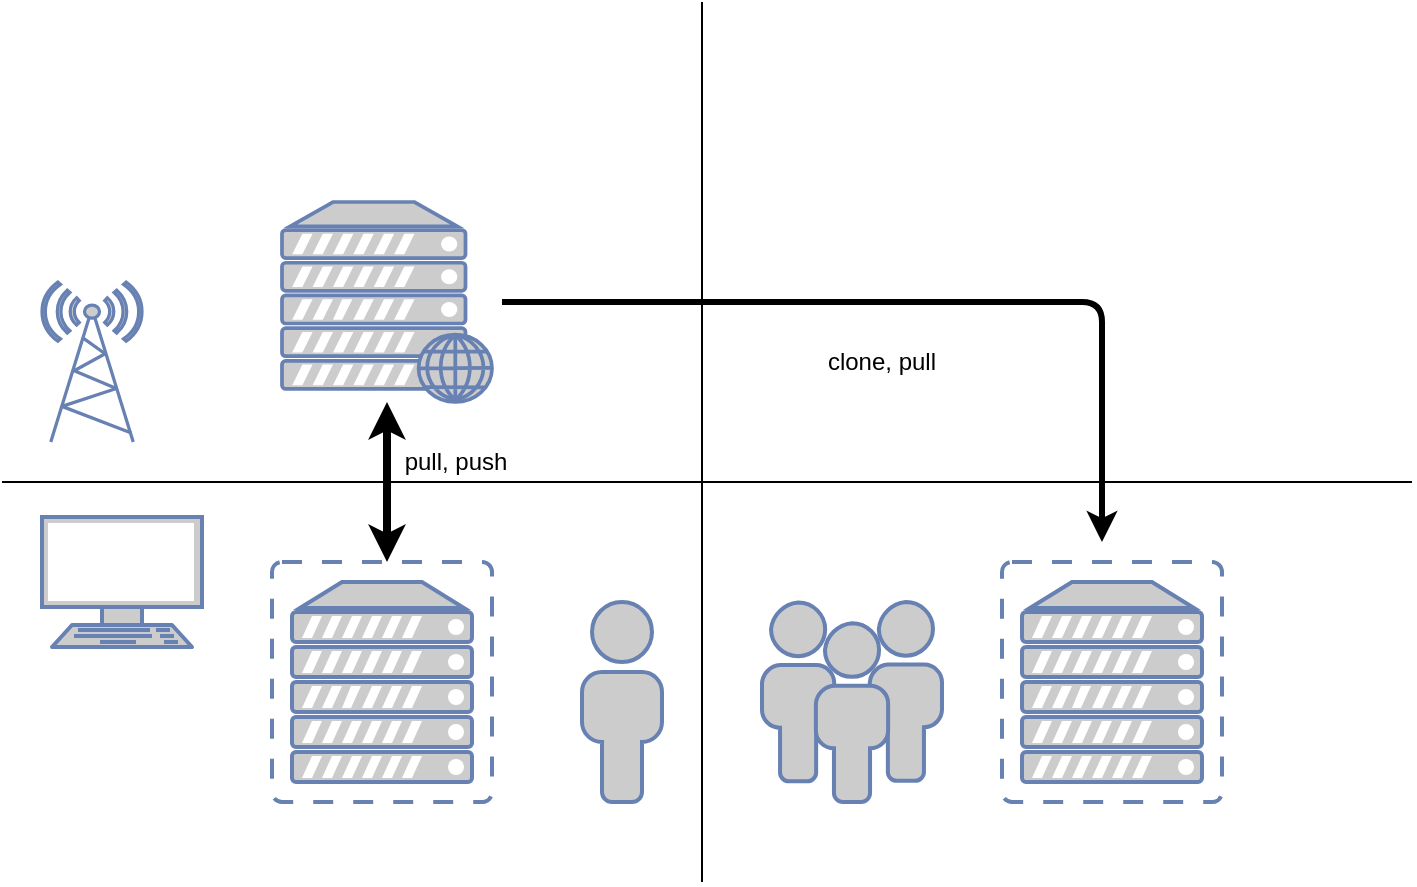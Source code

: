 <mxfile version="12.0.1" type="github" pages="1"><diagram id="kst-iPPDZGNxzKF1YziQ" name="Page-1"><mxGraphModel dx="722" dy="474" grid="1" gridSize="10" guides="1" tooltips="1" connect="1" arrows="1" fold="1" page="1" pageScale="1" pageWidth="827" pageHeight="1169" math="0" shadow="0"><root><mxCell id="0"/><mxCell id="1" parent="0"/><mxCell id="Ua_jrc7jMlT3O7kdiqDU-2" value="" style="endArrow=none;html=1;" edge="1" parent="1"><mxGeometry width="50" height="50" relative="1" as="geometry"><mxPoint x="360" y="480" as="sourcePoint"/><mxPoint x="360" y="40" as="targetPoint"/></mxGeometry></mxCell><mxCell id="Ua_jrc7jMlT3O7kdiqDU-12" value="clone, pull" style="text;html=1;strokeColor=none;fillColor=none;align=center;verticalAlign=middle;whiteSpace=wrap;rounded=0;" vertex="1" parent="1"><mxGeometry x="420" y="195" width="60" height="50" as="geometry"/></mxCell><mxCell id="Ua_jrc7jMlT3O7kdiqDU-18" value="" style="edgeStyle=orthogonalEdgeStyle;rounded=0;orthogonalLoop=1;jettySize=auto;html=1;strokeWidth=4;startArrow=classic;startFill=1;" edge="1" parent="1" source="Ua_jrc7jMlT3O7kdiqDU-15"><mxGeometry relative="1" as="geometry"><mxPoint x="202.5" y="320" as="targetPoint"/></mxGeometry></mxCell><mxCell id="Ua_jrc7jMlT3O7kdiqDU-15" value="" style="fontColor=#0066CC;verticalAlign=top;verticalLabelPosition=bottom;labelPosition=center;align=center;html=1;outlineConnect=0;fillColor=#CCCCCC;strokeColor=#6881B3;gradientColor=none;gradientDirection=north;strokeWidth=2;shape=mxgraph.networks.web_server;" vertex="1" parent="1"><mxGeometry x="150" y="140" width="105" height="100" as="geometry"/></mxCell><mxCell id="Ua_jrc7jMlT3O7kdiqDU-16" value="" style="fontColor=#0066CC;verticalAlign=top;verticalLabelPosition=bottom;labelPosition=center;align=center;html=1;outlineConnect=0;fillColor=#CCCCCC;strokeColor=#6881B3;gradientColor=none;gradientDirection=north;strokeWidth=2;shape=mxgraph.networks.virtual_server;" vertex="1" parent="1"><mxGeometry x="145" y="320" width="110" height="120" as="geometry"/></mxCell><mxCell id="Ua_jrc7jMlT3O7kdiqDU-19" value="" style="fontColor=#0066CC;verticalAlign=top;verticalLabelPosition=bottom;labelPosition=center;align=center;html=1;outlineConnect=0;fillColor=#CCCCCC;strokeColor=#6881B3;gradientColor=none;gradientDirection=north;strokeWidth=2;shape=mxgraph.networks.radio_tower;" vertex="1" parent="1"><mxGeometry x="30" y="180" width="50" height="80" as="geometry"/></mxCell><mxCell id="Ua_jrc7jMlT3O7kdiqDU-20" value="" style="fontColor=#0066CC;verticalAlign=top;verticalLabelPosition=bottom;labelPosition=center;align=center;html=1;outlineConnect=0;fillColor=#CCCCCC;strokeColor=#6881B3;gradientColor=none;gradientDirection=north;strokeWidth=2;shape=mxgraph.networks.terminal;" vertex="1" parent="1"><mxGeometry x="30" y="297.5" width="80" height="65" as="geometry"/></mxCell><mxCell id="Ua_jrc7jMlT3O7kdiqDU-21" value="" style="fontColor=#0066CC;verticalAlign=top;verticalLabelPosition=bottom;labelPosition=center;align=center;html=1;outlineConnect=0;fillColor=#CCCCCC;strokeColor=#6881B3;gradientColor=none;gradientDirection=north;strokeWidth=2;shape=mxgraph.networks.user_male;" vertex="1" parent="1"><mxGeometry x="300" y="340" width="40" height="100" as="geometry"/></mxCell><mxCell id="Ua_jrc7jMlT3O7kdiqDU-22" value="" style="endArrow=none;html=1;strokeWidth=1;" edge="1" parent="1"><mxGeometry width="50" height="50" relative="1" as="geometry"><mxPoint x="10" y="280" as="sourcePoint"/><mxPoint x="715" y="280" as="targetPoint"/></mxGeometry></mxCell><mxCell id="Ua_jrc7jMlT3O7kdiqDU-24" value="" style="fontColor=#0066CC;verticalAlign=top;verticalLabelPosition=bottom;labelPosition=center;align=center;html=1;outlineConnect=0;fillColor=#CCCCCC;strokeColor=#6881B3;gradientColor=none;gradientDirection=north;strokeWidth=2;shape=mxgraph.networks.virtual_server;" vertex="1" parent="1"><mxGeometry x="510" y="320" width="110" height="120" as="geometry"/></mxCell><mxCell id="Ua_jrc7jMlT3O7kdiqDU-26" value="" style="fontColor=#0066CC;verticalAlign=top;verticalLabelPosition=bottom;labelPosition=center;align=center;html=1;outlineConnect=0;fillColor=#CCCCCC;strokeColor=#6881B3;gradientColor=none;gradientDirection=north;strokeWidth=2;shape=mxgraph.networks.users;" vertex="1" parent="1"><mxGeometry x="390" y="340" width="90" height="100" as="geometry"/></mxCell><mxCell id="Ua_jrc7jMlT3O7kdiqDU-28" value="pull, push" style="text;html=1;strokeColor=none;fillColor=none;align=center;verticalAlign=middle;whiteSpace=wrap;rounded=0;" vertex="1" parent="1"><mxGeometry x="203" y="250" width="68" height="40" as="geometry"/></mxCell><mxCell id="Ua_jrc7jMlT3O7kdiqDU-29" value="" style="endArrow=classic;html=1;strokeWidth=3;" edge="1" parent="1"><mxGeometry width="50" height="50" relative="1" as="geometry"><mxPoint x="260" y="190" as="sourcePoint"/><mxPoint x="560" y="310" as="targetPoint"/><Array as="points"><mxPoint x="500" y="190"/><mxPoint x="560" y="190"/></Array></mxGeometry></mxCell></root></mxGraphModel></diagram></mxfile>